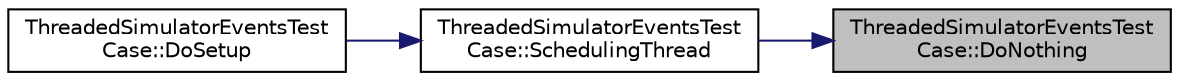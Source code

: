 digraph "ThreadedSimulatorEventsTestCase::DoNothing"
{
 // LATEX_PDF_SIZE
  edge [fontname="Helvetica",fontsize="10",labelfontname="Helvetica",labelfontsize="10"];
  node [fontname="Helvetica",fontsize="10",shape=record];
  rankdir="RL";
  Node1 [label="ThreadedSimulatorEventsTest\lCase::DoNothing",height=0.2,width=0.4,color="black", fillcolor="grey75", style="filled", fontcolor="black",tooltip=" "];
  Node1 -> Node2 [dir="back",color="midnightblue",fontsize="10",style="solid",fontname="Helvetica"];
  Node2 [label="ThreadedSimulatorEventsTest\lCase::SchedulingThread",height=0.2,width=0.4,color="black", fillcolor="white", style="filled",URL="$class_threaded_simulator_events_test_case.html#a12c3b3a8dd71e643b4ef1f87d51004ad",tooltip=" "];
  Node2 -> Node3 [dir="back",color="midnightblue",fontsize="10",style="solid",fontname="Helvetica"];
  Node3 [label="ThreadedSimulatorEventsTest\lCase::DoSetup",height=0.2,width=0.4,color="black", fillcolor="white", style="filled",URL="$class_threaded_simulator_events_test_case.html#a162a95193a9a9e7438fa7acd9c4a60fa",tooltip="Implementation to do any local setup required for this TestCase."];
}
